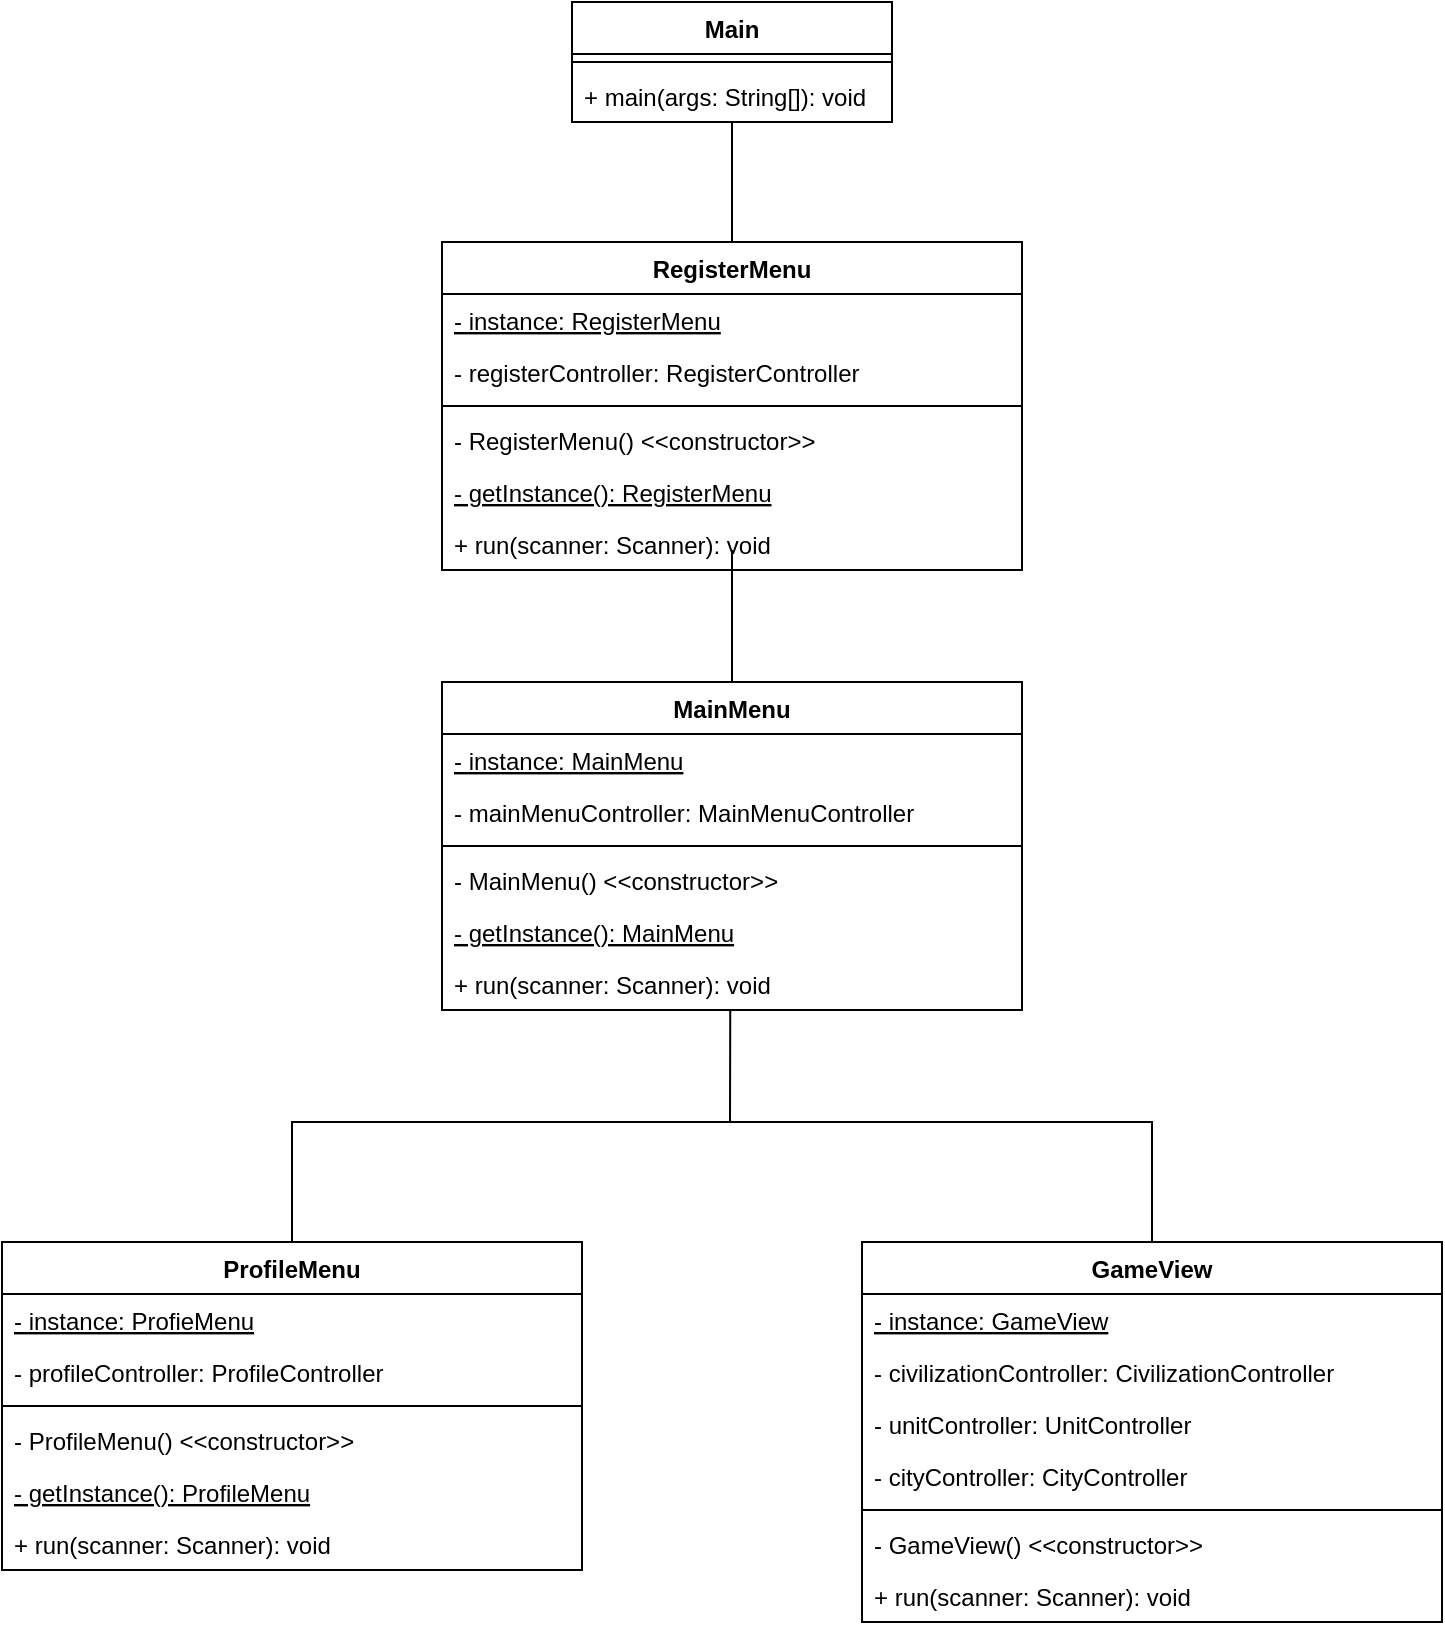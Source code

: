 <mxfile version="16.5.1" type="device"><diagram id="Q7Wod3udLen9poCIDYFR" name="Page-1"><mxGraphModel dx="782" dy="531" grid="1" gridSize="10" guides="1" tooltips="1" connect="1" arrows="1" fold="1" page="1" pageScale="1" pageWidth="850" pageHeight="1100" math="0" shadow="0"><root><mxCell id="0"/><mxCell id="1" parent="0"/><mxCell id="hrMGswBgXcyFJg12bU4N-9" value="Main" style="swimlane;fontStyle=1;align=center;verticalAlign=top;childLayout=stackLayout;horizontal=1;startSize=26;horizontalStack=0;resizeParent=1;resizeParentMax=0;resizeLast=0;collapsible=1;marginBottom=0;" parent="1" vertex="1"><mxGeometry x="345" y="60" width="160" height="60" as="geometry"/></mxCell><mxCell id="hrMGswBgXcyFJg12bU4N-11" value="" style="line;strokeWidth=1;fillColor=none;align=left;verticalAlign=middle;spacingTop=-1;spacingLeft=3;spacingRight=3;rotatable=0;labelPosition=right;points=[];portConstraint=eastwest;" parent="hrMGswBgXcyFJg12bU4N-9" vertex="1"><mxGeometry y="26" width="160" height="8" as="geometry"/></mxCell><mxCell id="hrMGswBgXcyFJg12bU4N-12" value="+ main(args: String[]): void" style="text;strokeColor=none;fillColor=none;align=left;verticalAlign=top;spacingLeft=4;spacingRight=4;overflow=hidden;rotatable=0;points=[[0,0.5],[1,0.5]];portConstraint=eastwest;" parent="hrMGswBgXcyFJg12bU4N-9" vertex="1"><mxGeometry y="34" width="160" height="26" as="geometry"/></mxCell><mxCell id="hrMGswBgXcyFJg12bU4N-48" value="RegisterMenu" style="swimlane;fontStyle=1;align=center;verticalAlign=top;childLayout=stackLayout;horizontal=1;startSize=26;horizontalStack=0;resizeParent=1;resizeParentMax=0;resizeLast=0;collapsible=1;marginBottom=0;" parent="1" vertex="1"><mxGeometry x="280" y="180" width="290" height="164" as="geometry"/></mxCell><mxCell id="hrMGswBgXcyFJg12bU4N-49" value="- instance: RegisterMenu" style="text;strokeColor=none;fillColor=none;align=left;verticalAlign=top;spacingLeft=4;spacingRight=4;overflow=hidden;rotatable=0;points=[[0,0.5],[1,0.5]];portConstraint=eastwest;fontStyle=4" parent="hrMGswBgXcyFJg12bU4N-48" vertex="1"><mxGeometry y="26" width="290" height="26" as="geometry"/></mxCell><mxCell id="hrMGswBgXcyFJg12bU4N-42" value="- registerController: RegisterController" style="text;strokeColor=none;fillColor=none;align=left;verticalAlign=top;spacingLeft=4;spacingRight=4;overflow=hidden;rotatable=0;points=[[0,0.5],[1,0.5]];portConstraint=eastwest;" parent="hrMGswBgXcyFJg12bU4N-48" vertex="1"><mxGeometry y="52" width="290" height="26" as="geometry"/></mxCell><mxCell id="hrMGswBgXcyFJg12bU4N-50" value="" style="line;strokeWidth=1;fillColor=none;align=left;verticalAlign=middle;spacingTop=-1;spacingLeft=3;spacingRight=3;rotatable=0;labelPosition=right;points=[];portConstraint=eastwest;" parent="hrMGswBgXcyFJg12bU4N-48" vertex="1"><mxGeometry y="78" width="290" height="8" as="geometry"/></mxCell><mxCell id="hrMGswBgXcyFJg12bU4N-51" value="- RegisterMenu() &lt;&lt;constructor&gt;&gt;" style="text;strokeColor=none;fillColor=none;align=left;verticalAlign=top;spacingLeft=4;spacingRight=4;overflow=hidden;rotatable=0;points=[[0,0.5],[1,0.5]];portConstraint=eastwest;" parent="hrMGswBgXcyFJg12bU4N-48" vertex="1"><mxGeometry y="86" width="290" height="26" as="geometry"/></mxCell><mxCell id="hrMGswBgXcyFJg12bU4N-53" value="- getInstance(): RegisterMenu" style="text;strokeColor=none;fillColor=none;align=left;verticalAlign=top;spacingLeft=4;spacingRight=4;overflow=hidden;rotatable=0;points=[[0,0.5],[1,0.5]];portConstraint=eastwest;fontStyle=4" parent="hrMGswBgXcyFJg12bU4N-48" vertex="1"><mxGeometry y="112" width="290" height="26" as="geometry"/></mxCell><mxCell id="hrMGswBgXcyFJg12bU4N-52" value="+ run(scanner: Scanner): void" style="text;strokeColor=none;fillColor=none;align=left;verticalAlign=top;spacingLeft=4;spacingRight=4;overflow=hidden;rotatable=0;points=[[0,0.5],[1,0.5]];portConstraint=eastwest;fontStyle=0" parent="hrMGswBgXcyFJg12bU4N-48" vertex="1"><mxGeometry y="138" width="290" height="26" as="geometry"/></mxCell><mxCell id="hrMGswBgXcyFJg12bU4N-54" value="MainMenu" style="swimlane;fontStyle=1;align=center;verticalAlign=top;childLayout=stackLayout;horizontal=1;startSize=26;horizontalStack=0;resizeParent=1;resizeParentMax=0;resizeLast=0;collapsible=1;marginBottom=0;" parent="1" vertex="1"><mxGeometry x="280" y="400" width="290" height="164" as="geometry"/></mxCell><mxCell id="hrMGswBgXcyFJg12bU4N-55" value="- instance: MainMenu" style="text;strokeColor=none;fillColor=none;align=left;verticalAlign=top;spacingLeft=4;spacingRight=4;overflow=hidden;rotatable=0;points=[[0,0.5],[1,0.5]];portConstraint=eastwest;fontStyle=4" parent="hrMGswBgXcyFJg12bU4N-54" vertex="1"><mxGeometry y="26" width="290" height="26" as="geometry"/></mxCell><mxCell id="hrMGswBgXcyFJg12bU4N-56" value="- mainMenuController: MainMenuController" style="text;strokeColor=none;fillColor=none;align=left;verticalAlign=top;spacingLeft=4;spacingRight=4;overflow=hidden;rotatable=0;points=[[0,0.5],[1,0.5]];portConstraint=eastwest;" parent="hrMGswBgXcyFJg12bU4N-54" vertex="1"><mxGeometry y="52" width="290" height="26" as="geometry"/></mxCell><mxCell id="hrMGswBgXcyFJg12bU4N-57" value="" style="line;strokeWidth=1;fillColor=none;align=left;verticalAlign=middle;spacingTop=-1;spacingLeft=3;spacingRight=3;rotatable=0;labelPosition=right;points=[];portConstraint=eastwest;" parent="hrMGswBgXcyFJg12bU4N-54" vertex="1"><mxGeometry y="78" width="290" height="8" as="geometry"/></mxCell><mxCell id="hrMGswBgXcyFJg12bU4N-58" value="- MainMenu() &lt;&lt;constructor&gt;&gt;" style="text;strokeColor=none;fillColor=none;align=left;verticalAlign=top;spacingLeft=4;spacingRight=4;overflow=hidden;rotatable=0;points=[[0,0.5],[1,0.5]];portConstraint=eastwest;" parent="hrMGswBgXcyFJg12bU4N-54" vertex="1"><mxGeometry y="86" width="290" height="26" as="geometry"/></mxCell><mxCell id="hrMGswBgXcyFJg12bU4N-59" value="- getInstance(): MainMenu" style="text;strokeColor=none;fillColor=none;align=left;verticalAlign=top;spacingLeft=4;spacingRight=4;overflow=hidden;rotatable=0;points=[[0,0.5],[1,0.5]];portConstraint=eastwest;fontStyle=4" parent="hrMGswBgXcyFJg12bU4N-54" vertex="1"><mxGeometry y="112" width="290" height="26" as="geometry"/></mxCell><mxCell id="hrMGswBgXcyFJg12bU4N-60" value="+ run(scanner: Scanner): void" style="text;strokeColor=none;fillColor=none;align=left;verticalAlign=top;spacingLeft=4;spacingRight=4;overflow=hidden;rotatable=0;points=[[0,0.5],[1,0.5]];portConstraint=eastwest;fontStyle=0" parent="hrMGswBgXcyFJg12bU4N-54" vertex="1"><mxGeometry y="138" width="290" height="26" as="geometry"/></mxCell><mxCell id="hrMGswBgXcyFJg12bU4N-61" value="ProfileMenu" style="swimlane;fontStyle=1;align=center;verticalAlign=top;childLayout=stackLayout;horizontal=1;startSize=26;horizontalStack=0;resizeParent=1;resizeParentMax=0;resizeLast=0;collapsible=1;marginBottom=0;" parent="1" vertex="1"><mxGeometry x="60" y="680" width="290" height="164" as="geometry"/></mxCell><mxCell id="hrMGswBgXcyFJg12bU4N-62" value="- instance: ProfieMenu" style="text;strokeColor=none;fillColor=none;align=left;verticalAlign=top;spacingLeft=4;spacingRight=4;overflow=hidden;rotatable=0;points=[[0,0.5],[1,0.5]];portConstraint=eastwest;fontStyle=4" parent="hrMGswBgXcyFJg12bU4N-61" vertex="1"><mxGeometry y="26" width="290" height="26" as="geometry"/></mxCell><mxCell id="hrMGswBgXcyFJg12bU4N-63" value="- profileController: ProfileController" style="text;strokeColor=none;fillColor=none;align=left;verticalAlign=top;spacingLeft=4;spacingRight=4;overflow=hidden;rotatable=0;points=[[0,0.5],[1,0.5]];portConstraint=eastwest;" parent="hrMGswBgXcyFJg12bU4N-61" vertex="1"><mxGeometry y="52" width="290" height="26" as="geometry"/></mxCell><mxCell id="hrMGswBgXcyFJg12bU4N-64" value="" style="line;strokeWidth=1;fillColor=none;align=left;verticalAlign=middle;spacingTop=-1;spacingLeft=3;spacingRight=3;rotatable=0;labelPosition=right;points=[];portConstraint=eastwest;" parent="hrMGswBgXcyFJg12bU4N-61" vertex="1"><mxGeometry y="78" width="290" height="8" as="geometry"/></mxCell><mxCell id="hrMGswBgXcyFJg12bU4N-65" value="- ProfileMenu() &lt;&lt;constructor&gt;&gt;" style="text;strokeColor=none;fillColor=none;align=left;verticalAlign=top;spacingLeft=4;spacingRight=4;overflow=hidden;rotatable=0;points=[[0,0.5],[1,0.5]];portConstraint=eastwest;" parent="hrMGswBgXcyFJg12bU4N-61" vertex="1"><mxGeometry y="86" width="290" height="26" as="geometry"/></mxCell><mxCell id="hrMGswBgXcyFJg12bU4N-66" value="- getInstance(): ProfileMenu" style="text;strokeColor=none;fillColor=none;align=left;verticalAlign=top;spacingLeft=4;spacingRight=4;overflow=hidden;rotatable=0;points=[[0,0.5],[1,0.5]];portConstraint=eastwest;fontStyle=4" parent="hrMGswBgXcyFJg12bU4N-61" vertex="1"><mxGeometry y="112" width="290" height="26" as="geometry"/></mxCell><mxCell id="hrMGswBgXcyFJg12bU4N-67" value="+ run(scanner: Scanner): void" style="text;strokeColor=none;fillColor=none;align=left;verticalAlign=top;spacingLeft=4;spacingRight=4;overflow=hidden;rotatable=0;points=[[0,0.5],[1,0.5]];portConstraint=eastwest;fontStyle=0" parent="hrMGswBgXcyFJg12bU4N-61" vertex="1"><mxGeometry y="138" width="290" height="26" as="geometry"/></mxCell><mxCell id="hrMGswBgXcyFJg12bU4N-68" value="" style="endArrow=none;html=1;rounded=0;exitX=0.5;exitY=0;exitDx=0;exitDy=0;" parent="1" source="hrMGswBgXcyFJg12bU4N-48" target="hrMGswBgXcyFJg12bU4N-12" edge="1"><mxGeometry width="50" height="50" relative="1" as="geometry"><mxPoint x="380" y="260" as="sourcePoint"/><mxPoint x="430" y="210" as="targetPoint"/></mxGeometry></mxCell><mxCell id="hrMGswBgXcyFJg12bU4N-71" value="" style="endArrow=none;html=1;rounded=0;exitX=0.5;exitY=0;exitDx=0;exitDy=0;" parent="1" source="hrMGswBgXcyFJg12bU4N-54" edge="1"><mxGeometry width="50" height="50" relative="1" as="geometry"><mxPoint x="375" y="384" as="sourcePoint"/><mxPoint x="425" y="334" as="targetPoint"/></mxGeometry></mxCell><mxCell id="hrMGswBgXcyFJg12bU4N-72" value="" style="endArrow=none;html=1;rounded=0;entryX=0.497;entryY=1;entryDx=0;entryDy=0;entryPerimeter=0;exitX=0.5;exitY=0;exitDx=0;exitDy=0;" parent="1" source="hrMGswBgXcyFJg12bU4N-61" target="hrMGswBgXcyFJg12bU4N-60" edge="1"><mxGeometry width="50" height="50" relative="1" as="geometry"><mxPoint x="200" y="620" as="sourcePoint"/><mxPoint x="430" y="540" as="targetPoint"/><Array as="points"><mxPoint x="205" y="620"/><mxPoint x="424" y="620"/></Array></mxGeometry></mxCell><mxCell id="KQB5K0C5RnNEgLzFniRP-1" value="GameView" style="swimlane;fontStyle=1;align=center;verticalAlign=top;childLayout=stackLayout;horizontal=1;startSize=26;horizontalStack=0;resizeParent=1;resizeParentMax=0;resizeLast=0;collapsible=1;marginBottom=0;" parent="1" vertex="1"><mxGeometry x="490" y="680" width="290" height="190" as="geometry"/></mxCell><mxCell id="KQB5K0C5RnNEgLzFniRP-2" value="- instance: GameView" style="text;strokeColor=none;fillColor=none;align=left;verticalAlign=top;spacingLeft=4;spacingRight=4;overflow=hidden;rotatable=0;points=[[0,0.5],[1,0.5]];portConstraint=eastwest;fontStyle=4" parent="KQB5K0C5RnNEgLzFniRP-1" vertex="1"><mxGeometry y="26" width="290" height="26" as="geometry"/></mxCell><mxCell id="KQB5K0C5RnNEgLzFniRP-3" value="- civilizationController: CivilizationController" style="text;strokeColor=none;fillColor=none;align=left;verticalAlign=top;spacingLeft=4;spacingRight=4;overflow=hidden;rotatable=0;points=[[0,0.5],[1,0.5]];portConstraint=eastwest;" parent="KQB5K0C5RnNEgLzFniRP-1" vertex="1"><mxGeometry y="52" width="290" height="26" as="geometry"/></mxCell><mxCell id="KQB5K0C5RnNEgLzFniRP-8" value="- unitController: UnitController" style="text;strokeColor=none;fillColor=none;align=left;verticalAlign=top;spacingLeft=4;spacingRight=4;overflow=hidden;rotatable=0;points=[[0,0.5],[1,0.5]];portConstraint=eastwest;" parent="KQB5K0C5RnNEgLzFniRP-1" vertex="1"><mxGeometry y="78" width="290" height="26" as="geometry"/></mxCell><mxCell id="KQB5K0C5RnNEgLzFniRP-9" value="- cityController: CityController" style="text;strokeColor=none;fillColor=none;align=left;verticalAlign=top;spacingLeft=4;spacingRight=4;overflow=hidden;rotatable=0;points=[[0,0.5],[1,0.5]];portConstraint=eastwest;" parent="KQB5K0C5RnNEgLzFniRP-1" vertex="1"><mxGeometry y="104" width="290" height="26" as="geometry"/></mxCell><mxCell id="KQB5K0C5RnNEgLzFniRP-4" value="" style="line;strokeWidth=1;fillColor=none;align=left;verticalAlign=middle;spacingTop=-1;spacingLeft=3;spacingRight=3;rotatable=0;labelPosition=right;points=[];portConstraint=eastwest;" parent="KQB5K0C5RnNEgLzFniRP-1" vertex="1"><mxGeometry y="130" width="290" height="8" as="geometry"/></mxCell><mxCell id="KQB5K0C5RnNEgLzFniRP-5" value="- GameView() &lt;&lt;constructor&gt;&gt;" style="text;strokeColor=none;fillColor=none;align=left;verticalAlign=top;spacingLeft=4;spacingRight=4;overflow=hidden;rotatable=0;points=[[0,0.5],[1,0.5]];portConstraint=eastwest;" parent="KQB5K0C5RnNEgLzFniRP-1" vertex="1"><mxGeometry y="138" width="290" height="26" as="geometry"/></mxCell><mxCell id="KQB5K0C5RnNEgLzFniRP-7" value="+ run(scanner: Scanner): void" style="text;strokeColor=none;fillColor=none;align=left;verticalAlign=top;spacingLeft=4;spacingRight=4;overflow=hidden;rotatable=0;points=[[0,0.5],[1,0.5]];portConstraint=eastwest;fontStyle=0" parent="KQB5K0C5RnNEgLzFniRP-1" vertex="1"><mxGeometry y="164" width="290" height="26" as="geometry"/></mxCell><mxCell id="KQB5K0C5RnNEgLzFniRP-10" value="" style="endArrow=none;html=1;rounded=0;entryX=0.5;entryY=0;entryDx=0;entryDy=0;" parent="1" target="KQB5K0C5RnNEgLzFniRP-1" edge="1"><mxGeometry width="50" height="50" relative="1" as="geometry"><mxPoint x="420" y="620" as="sourcePoint"/><mxPoint x="700" y="610" as="targetPoint"/><Array as="points"><mxPoint x="635" y="620"/></Array></mxGeometry></mxCell></root></mxGraphModel></diagram></mxfile>